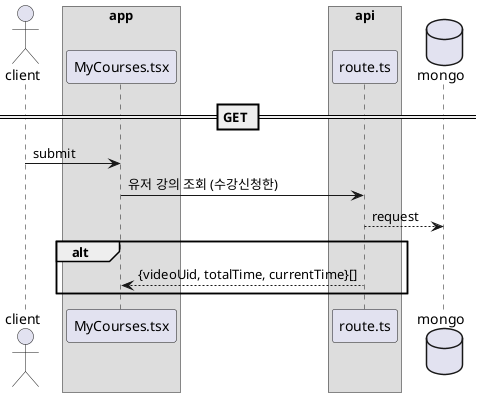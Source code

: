 @startuml
skinparam BoxPadding 10

actor client

box app
participant MyCourses.tsx
end box

box api
participant route.ts
end box

database mongo

== GET ==
client -> MyCourses.tsx: submit
MyCourses.tsx -> route.ts: 유저 강의 조회 (수강신청한)
route.ts --> mongo: request

alt
 
    route.ts --> MyCourses.tsx: {videoUid, totalTime, currentTime}[]
end

@enduml